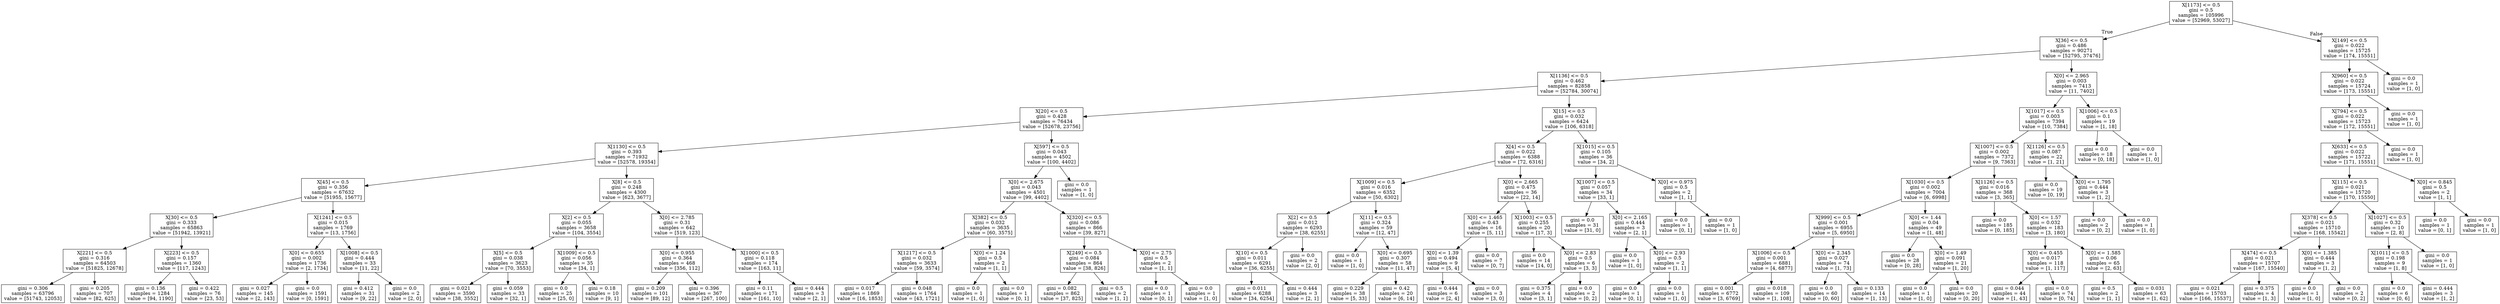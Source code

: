 digraph Tree {
node [shape=box] ;
0 [label="X[1173] <= 0.5\ngini = 0.5\nsamples = 105996\nvalue = [52969, 53027]"] ;
1 [label="X[36] <= 0.5\ngini = 0.486\nsamples = 90271\nvalue = [52795, 37476]"] ;
0 -> 1 [labeldistance=2.5, labelangle=45, headlabel="True"] ;
2 [label="X[1136] <= 0.5\ngini = 0.462\nsamples = 82858\nvalue = [52784, 30074]"] ;
1 -> 2 ;
3 [label="X[20] <= 0.5\ngini = 0.428\nsamples = 76434\nvalue = [52678, 23756]"] ;
2 -> 3 ;
4 [label="X[1130] <= 0.5\ngini = 0.393\nsamples = 71932\nvalue = [52578, 19354]"] ;
3 -> 4 ;
5 [label="X[45] <= 0.5\ngini = 0.356\nsamples = 67632\nvalue = [51955, 15677]"] ;
4 -> 5 ;
6 [label="X[30] <= 0.5\ngini = 0.333\nsamples = 65863\nvalue = [51942, 13921]"] ;
5 -> 6 ;
7 [label="X[221] <= 0.5\ngini = 0.316\nsamples = 64503\nvalue = [51825, 12678]"] ;
6 -> 7 ;
8 [label="gini = 0.306\nsamples = 63796\nvalue = [51743, 12053]"] ;
7 -> 8 ;
9 [label="gini = 0.205\nsamples = 707\nvalue = [82, 625]"] ;
7 -> 9 ;
10 [label="X[223] <= 0.5\ngini = 0.157\nsamples = 1360\nvalue = [117, 1243]"] ;
6 -> 10 ;
11 [label="gini = 0.136\nsamples = 1284\nvalue = [94, 1190]"] ;
10 -> 11 ;
12 [label="gini = 0.422\nsamples = 76\nvalue = [23, 53]"] ;
10 -> 12 ;
13 [label="X[1241] <= 0.5\ngini = 0.015\nsamples = 1769\nvalue = [13, 1756]"] ;
5 -> 13 ;
14 [label="X[0] <= 0.655\ngini = 0.002\nsamples = 1736\nvalue = [2, 1734]"] ;
13 -> 14 ;
15 [label="gini = 0.027\nsamples = 145\nvalue = [2, 143]"] ;
14 -> 15 ;
16 [label="gini = 0.0\nsamples = 1591\nvalue = [0, 1591]"] ;
14 -> 16 ;
17 [label="X[1008] <= 0.5\ngini = 0.444\nsamples = 33\nvalue = [11, 22]"] ;
13 -> 17 ;
18 [label="gini = 0.412\nsamples = 31\nvalue = [9, 22]"] ;
17 -> 18 ;
19 [label="gini = 0.0\nsamples = 2\nvalue = [2, 0]"] ;
17 -> 19 ;
20 [label="X[8] <= 0.5\ngini = 0.248\nsamples = 4300\nvalue = [623, 3677]"] ;
4 -> 20 ;
21 [label="X[2] <= 0.5\ngini = 0.055\nsamples = 3658\nvalue = [104, 3554]"] ;
20 -> 21 ;
22 [label="X[5] <= 0.5\ngini = 0.038\nsamples = 3623\nvalue = [70, 3553]"] ;
21 -> 22 ;
23 [label="gini = 0.021\nsamples = 3590\nvalue = [38, 3552]"] ;
22 -> 23 ;
24 [label="gini = 0.059\nsamples = 33\nvalue = [32, 1]"] ;
22 -> 24 ;
25 [label="X[1009] <= 0.5\ngini = 0.056\nsamples = 35\nvalue = [34, 1]"] ;
21 -> 25 ;
26 [label="gini = 0.0\nsamples = 25\nvalue = [25, 0]"] ;
25 -> 26 ;
27 [label="gini = 0.18\nsamples = 10\nvalue = [9, 1]"] ;
25 -> 27 ;
28 [label="X[0] <= 2.785\ngini = 0.31\nsamples = 642\nvalue = [519, 123]"] ;
20 -> 28 ;
29 [label="X[0] <= 0.955\ngini = 0.364\nsamples = 468\nvalue = [356, 112]"] ;
28 -> 29 ;
30 [label="gini = 0.209\nsamples = 101\nvalue = [89, 12]"] ;
29 -> 30 ;
31 [label="gini = 0.396\nsamples = 367\nvalue = [267, 100]"] ;
29 -> 31 ;
32 [label="X[1000] <= 0.5\ngini = 0.118\nsamples = 174\nvalue = [163, 11]"] ;
28 -> 32 ;
33 [label="gini = 0.11\nsamples = 171\nvalue = [161, 10]"] ;
32 -> 33 ;
34 [label="gini = 0.444\nsamples = 3\nvalue = [2, 1]"] ;
32 -> 34 ;
35 [label="X[597] <= 0.5\ngini = 0.043\nsamples = 4502\nvalue = [100, 4402]"] ;
3 -> 35 ;
36 [label="X[0] <= 2.675\ngini = 0.043\nsamples = 4501\nvalue = [99, 4402]"] ;
35 -> 36 ;
37 [label="X[382] <= 0.5\ngini = 0.032\nsamples = 3635\nvalue = [60, 3575]"] ;
36 -> 37 ;
38 [label="X[1217] <= 0.5\ngini = 0.032\nsamples = 3633\nvalue = [59, 3574]"] ;
37 -> 38 ;
39 [label="gini = 0.017\nsamples = 1869\nvalue = [16, 1853]"] ;
38 -> 39 ;
40 [label="gini = 0.048\nsamples = 1764\nvalue = [43, 1721]"] ;
38 -> 40 ;
41 [label="X[0] <= 1.24\ngini = 0.5\nsamples = 2\nvalue = [1, 1]"] ;
37 -> 41 ;
42 [label="gini = 0.0\nsamples = 1\nvalue = [1, 0]"] ;
41 -> 42 ;
43 [label="gini = 0.0\nsamples = 1\nvalue = [0, 1]"] ;
41 -> 43 ;
44 [label="X[320] <= 0.5\ngini = 0.086\nsamples = 866\nvalue = [39, 827]"] ;
36 -> 44 ;
45 [label="X[249] <= 0.5\ngini = 0.084\nsamples = 864\nvalue = [38, 826]"] ;
44 -> 45 ;
46 [label="gini = 0.082\nsamples = 862\nvalue = [37, 825]"] ;
45 -> 46 ;
47 [label="gini = 0.5\nsamples = 2\nvalue = [1, 1]"] ;
45 -> 47 ;
48 [label="X[0] <= 2.75\ngini = 0.5\nsamples = 2\nvalue = [1, 1]"] ;
44 -> 48 ;
49 [label="gini = 0.0\nsamples = 1\nvalue = [0, 1]"] ;
48 -> 49 ;
50 [label="gini = 0.0\nsamples = 1\nvalue = [1, 0]"] ;
48 -> 50 ;
51 [label="gini = 0.0\nsamples = 1\nvalue = [1, 0]"] ;
35 -> 51 ;
52 [label="X[15] <= 0.5\ngini = 0.032\nsamples = 6424\nvalue = [106, 6318]"] ;
2 -> 52 ;
53 [label="X[4] <= 0.5\ngini = 0.022\nsamples = 6388\nvalue = [72, 6316]"] ;
52 -> 53 ;
54 [label="X[1009] <= 0.5\ngini = 0.016\nsamples = 6352\nvalue = [50, 6302]"] ;
53 -> 54 ;
55 [label="X[2] <= 0.5\ngini = 0.012\nsamples = 6293\nvalue = [38, 6255]"] ;
54 -> 55 ;
56 [label="X[10] <= 0.5\ngini = 0.011\nsamples = 6291\nvalue = [36, 6255]"] ;
55 -> 56 ;
57 [label="gini = 0.011\nsamples = 6288\nvalue = [34, 6254]"] ;
56 -> 57 ;
58 [label="gini = 0.444\nsamples = 3\nvalue = [2, 1]"] ;
56 -> 58 ;
59 [label="gini = 0.0\nsamples = 2\nvalue = [2, 0]"] ;
55 -> 59 ;
60 [label="X[11] <= 0.5\ngini = 0.324\nsamples = 59\nvalue = [12, 47]"] ;
54 -> 60 ;
61 [label="gini = 0.0\nsamples = 1\nvalue = [1, 0]"] ;
60 -> 61 ;
62 [label="X[0] <= 0.695\ngini = 0.307\nsamples = 58\nvalue = [11, 47]"] ;
60 -> 62 ;
63 [label="gini = 0.229\nsamples = 38\nvalue = [5, 33]"] ;
62 -> 63 ;
64 [label="gini = 0.42\nsamples = 20\nvalue = [6, 14]"] ;
62 -> 64 ;
65 [label="X[0] <= 2.665\ngini = 0.475\nsamples = 36\nvalue = [22, 14]"] ;
53 -> 65 ;
66 [label="X[0] <= 1.465\ngini = 0.43\nsamples = 16\nvalue = [5, 11]"] ;
65 -> 66 ;
67 [label="X[0] <= 1.39\ngini = 0.494\nsamples = 9\nvalue = [5, 4]"] ;
66 -> 67 ;
68 [label="gini = 0.444\nsamples = 6\nvalue = [2, 4]"] ;
67 -> 68 ;
69 [label="gini = 0.0\nsamples = 3\nvalue = [3, 0]"] ;
67 -> 69 ;
70 [label="gini = 0.0\nsamples = 7\nvalue = [0, 7]"] ;
66 -> 70 ;
71 [label="X[1003] <= 0.5\ngini = 0.255\nsamples = 20\nvalue = [17, 3]"] ;
65 -> 71 ;
72 [label="gini = 0.0\nsamples = 14\nvalue = [14, 0]"] ;
71 -> 72 ;
73 [label="X[0] <= 2.83\ngini = 0.5\nsamples = 6\nvalue = [3, 3]"] ;
71 -> 73 ;
74 [label="gini = 0.375\nsamples = 4\nvalue = [3, 1]"] ;
73 -> 74 ;
75 [label="gini = 0.0\nsamples = 2\nvalue = [0, 2]"] ;
73 -> 75 ;
76 [label="X[1015] <= 0.5\ngini = 0.105\nsamples = 36\nvalue = [34, 2]"] ;
52 -> 76 ;
77 [label="X[1007] <= 0.5\ngini = 0.057\nsamples = 34\nvalue = [33, 1]"] ;
76 -> 77 ;
78 [label="gini = 0.0\nsamples = 31\nvalue = [31, 0]"] ;
77 -> 78 ;
79 [label="X[0] <= 2.165\ngini = 0.444\nsamples = 3\nvalue = [2, 1]"] ;
77 -> 79 ;
80 [label="gini = 0.0\nsamples = 1\nvalue = [1, 0]"] ;
79 -> 80 ;
81 [label="X[0] <= 2.93\ngini = 0.5\nsamples = 2\nvalue = [1, 1]"] ;
79 -> 81 ;
82 [label="gini = 0.0\nsamples = 1\nvalue = [0, 1]"] ;
81 -> 82 ;
83 [label="gini = 0.0\nsamples = 1\nvalue = [1, 0]"] ;
81 -> 83 ;
84 [label="X[0] <= 0.975\ngini = 0.5\nsamples = 2\nvalue = [1, 1]"] ;
76 -> 84 ;
85 [label="gini = 0.0\nsamples = 1\nvalue = [0, 1]"] ;
84 -> 85 ;
86 [label="gini = 0.0\nsamples = 1\nvalue = [1, 0]"] ;
84 -> 86 ;
87 [label="X[0] <= 2.965\ngini = 0.003\nsamples = 7413\nvalue = [11, 7402]"] ;
1 -> 87 ;
88 [label="X[1017] <= 0.5\ngini = 0.003\nsamples = 7394\nvalue = [10, 7384]"] ;
87 -> 88 ;
89 [label="X[1007] <= 0.5\ngini = 0.002\nsamples = 7372\nvalue = [9, 7363]"] ;
88 -> 89 ;
90 [label="X[1030] <= 0.5\ngini = 0.002\nsamples = 7004\nvalue = [6, 6998]"] ;
89 -> 90 ;
91 [label="X[999] <= 0.5\ngini = 0.001\nsamples = 6955\nvalue = [5, 6950]"] ;
90 -> 91 ;
92 [label="X[1006] <= 0.5\ngini = 0.001\nsamples = 6881\nvalue = [4, 6877]"] ;
91 -> 92 ;
93 [label="gini = 0.001\nsamples = 6772\nvalue = [3, 6769]"] ;
92 -> 93 ;
94 [label="gini = 0.018\nsamples = 109\nvalue = [1, 108]"] ;
92 -> 94 ;
95 [label="X[0] <= 2.345\ngini = 0.027\nsamples = 74\nvalue = [1, 73]"] ;
91 -> 95 ;
96 [label="gini = 0.0\nsamples = 60\nvalue = [0, 60]"] ;
95 -> 96 ;
97 [label="gini = 0.133\nsamples = 14\nvalue = [1, 13]"] ;
95 -> 97 ;
98 [label="X[0] <= 1.44\ngini = 0.04\nsamples = 49\nvalue = [1, 48]"] ;
90 -> 98 ;
99 [label="gini = 0.0\nsamples = 28\nvalue = [0, 28]"] ;
98 -> 99 ;
100 [label="X[0] <= 1.49\ngini = 0.091\nsamples = 21\nvalue = [1, 20]"] ;
98 -> 100 ;
101 [label="gini = 0.0\nsamples = 1\nvalue = [1, 0]"] ;
100 -> 101 ;
102 [label="gini = 0.0\nsamples = 20\nvalue = [0, 20]"] ;
100 -> 102 ;
103 [label="X[1126] <= 0.5\ngini = 0.016\nsamples = 368\nvalue = [3, 365]"] ;
89 -> 103 ;
104 [label="gini = 0.0\nsamples = 185\nvalue = [0, 185]"] ;
103 -> 104 ;
105 [label="X[0] <= 1.57\ngini = 0.032\nsamples = 183\nvalue = [3, 180]"] ;
103 -> 105 ;
106 [label="X[0] <= 0.455\ngini = 0.017\nsamples = 118\nvalue = [1, 117]"] ;
105 -> 106 ;
107 [label="gini = 0.044\nsamples = 44\nvalue = [1, 43]"] ;
106 -> 107 ;
108 [label="gini = 0.0\nsamples = 74\nvalue = [0, 74]"] ;
106 -> 108 ;
109 [label="X[0] <= 1.585\ngini = 0.06\nsamples = 65\nvalue = [2, 63]"] ;
105 -> 109 ;
110 [label="gini = 0.5\nsamples = 2\nvalue = [1, 1]"] ;
109 -> 110 ;
111 [label="gini = 0.031\nsamples = 63\nvalue = [1, 62]"] ;
109 -> 111 ;
112 [label="X[1126] <= 0.5\ngini = 0.087\nsamples = 22\nvalue = [1, 21]"] ;
88 -> 112 ;
113 [label="gini = 0.0\nsamples = 19\nvalue = [0, 19]"] ;
112 -> 113 ;
114 [label="X[0] <= 1.795\ngini = 0.444\nsamples = 3\nvalue = [1, 2]"] ;
112 -> 114 ;
115 [label="gini = 0.0\nsamples = 2\nvalue = [0, 2]"] ;
114 -> 115 ;
116 [label="gini = 0.0\nsamples = 1\nvalue = [1, 0]"] ;
114 -> 116 ;
117 [label="X[1006] <= 0.5\ngini = 0.1\nsamples = 19\nvalue = [1, 18]"] ;
87 -> 117 ;
118 [label="gini = 0.0\nsamples = 18\nvalue = [0, 18]"] ;
117 -> 118 ;
119 [label="gini = 0.0\nsamples = 1\nvalue = [1, 0]"] ;
117 -> 119 ;
120 [label="X[149] <= 0.5\ngini = 0.022\nsamples = 15725\nvalue = [174, 15551]"] ;
0 -> 120 [labeldistance=2.5, labelangle=-45, headlabel="False"] ;
121 [label="X[960] <= 0.5\ngini = 0.022\nsamples = 15724\nvalue = [173, 15551]"] ;
120 -> 121 ;
122 [label="X[794] <= 0.5\ngini = 0.022\nsamples = 15723\nvalue = [172, 15551]"] ;
121 -> 122 ;
123 [label="X[633] <= 0.5\ngini = 0.022\nsamples = 15722\nvalue = [171, 15551]"] ;
122 -> 123 ;
124 [label="X[115] <= 0.5\ngini = 0.021\nsamples = 15720\nvalue = [170, 15550]"] ;
123 -> 124 ;
125 [label="X[378] <= 0.5\ngini = 0.021\nsamples = 15710\nvalue = [168, 15542]"] ;
124 -> 125 ;
126 [label="X[474] <= 0.5\ngini = 0.021\nsamples = 15707\nvalue = [167, 15540]"] ;
125 -> 126 ;
127 [label="gini = 0.021\nsamples = 15703\nvalue = [166, 15537]"] ;
126 -> 127 ;
128 [label="gini = 0.375\nsamples = 4\nvalue = [1, 3]"] ;
126 -> 128 ;
129 [label="X[0] <= 1.385\ngini = 0.444\nsamples = 3\nvalue = [1, 2]"] ;
125 -> 129 ;
130 [label="gini = 0.0\nsamples = 1\nvalue = [1, 0]"] ;
129 -> 130 ;
131 [label="gini = 0.0\nsamples = 2\nvalue = [0, 2]"] ;
129 -> 131 ;
132 [label="X[1027] <= 0.5\ngini = 0.32\nsamples = 10\nvalue = [2, 8]"] ;
124 -> 132 ;
133 [label="X[1011] <= 0.5\ngini = 0.198\nsamples = 9\nvalue = [1, 8]"] ;
132 -> 133 ;
134 [label="gini = 0.0\nsamples = 6\nvalue = [0, 6]"] ;
133 -> 134 ;
135 [label="gini = 0.444\nsamples = 3\nvalue = [1, 2]"] ;
133 -> 135 ;
136 [label="gini = 0.0\nsamples = 1\nvalue = [1, 0]"] ;
132 -> 136 ;
137 [label="X[0] <= 0.845\ngini = 0.5\nsamples = 2\nvalue = [1, 1]"] ;
123 -> 137 ;
138 [label="gini = 0.0\nsamples = 1\nvalue = [0, 1]"] ;
137 -> 138 ;
139 [label="gini = 0.0\nsamples = 1\nvalue = [1, 0]"] ;
137 -> 139 ;
140 [label="gini = 0.0\nsamples = 1\nvalue = [1, 0]"] ;
122 -> 140 ;
141 [label="gini = 0.0\nsamples = 1\nvalue = [1, 0]"] ;
121 -> 141 ;
142 [label="gini = 0.0\nsamples = 1\nvalue = [1, 0]"] ;
120 -> 142 ;
}
